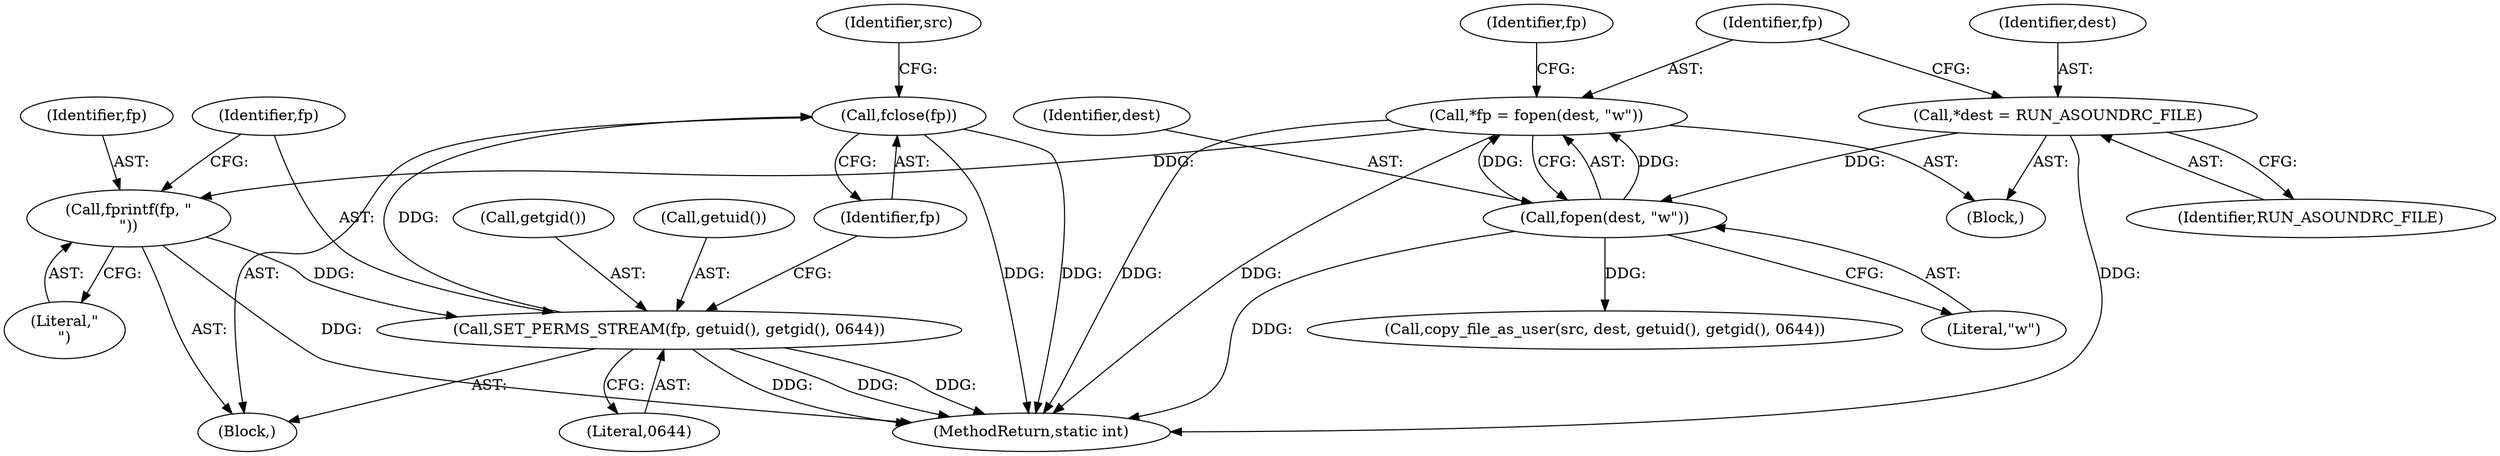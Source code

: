 digraph "0_firejail_38d418505e9ee2d326557e5639e8da49c298858f_0@API" {
"1000129" [label="(Call,fclose(fp))"];
"1000124" [label="(Call,SET_PERMS_STREAM(fp, getuid(), getgid(), 0644))"];
"1000121" [label="(Call,fprintf(fp, \"\n\"))"];
"1000113" [label="(Call,*fp = fopen(dest, \"w\"))"];
"1000115" [label="(Call,fopen(dest, \"w\"))"];
"1000109" [label="(Call,*dest = RUN_ASOUNDRC_FILE)"];
"1000110" [label="(Identifier,dest)"];
"1000111" [label="(Identifier,RUN_ASOUNDRC_FILE)"];
"1000114" [label="(Identifier,fp)"];
"1000116" [label="(Identifier,dest)"];
"1000117" [label="(Literal,\"w\")"];
"1000121" [label="(Call,fprintf(fp, \"\n\"))"];
"1000127" [label="(Call,getgid())"];
"1000120" [label="(Block,)"];
"1000115" [label="(Call,fopen(dest, \"w\"))"];
"1000126" [label="(Call,getuid())"];
"1000128" [label="(Literal,0644)"];
"1000193" [label="(Call,copy_file_as_user(src, dest, getuid(), getgid(), 0644))"];
"1000125" [label="(Identifier,fp)"];
"1000130" [label="(Identifier,fp)"];
"1000206" [label="(MethodReturn,static int)"];
"1000129" [label="(Call,fclose(fp))"];
"1000119" [label="(Identifier,fp)"];
"1000123" [label="(Literal,\"\n\")"];
"1000124" [label="(Call,SET_PERMS_STREAM(fp, getuid(), getgid(), 0644))"];
"1000105" [label="(Block,)"];
"1000113" [label="(Call,*fp = fopen(dest, \"w\"))"];
"1000135" [label="(Identifier,src)"];
"1000122" [label="(Identifier,fp)"];
"1000109" [label="(Call,*dest = RUN_ASOUNDRC_FILE)"];
"1000129" -> "1000120"  [label="AST: "];
"1000129" -> "1000130"  [label="CFG: "];
"1000130" -> "1000129"  [label="AST: "];
"1000135" -> "1000129"  [label="CFG: "];
"1000129" -> "1000206"  [label="DDG: "];
"1000129" -> "1000206"  [label="DDG: "];
"1000124" -> "1000129"  [label="DDG: "];
"1000124" -> "1000120"  [label="AST: "];
"1000124" -> "1000128"  [label="CFG: "];
"1000125" -> "1000124"  [label="AST: "];
"1000126" -> "1000124"  [label="AST: "];
"1000127" -> "1000124"  [label="AST: "];
"1000128" -> "1000124"  [label="AST: "];
"1000130" -> "1000124"  [label="CFG: "];
"1000124" -> "1000206"  [label="DDG: "];
"1000124" -> "1000206"  [label="DDG: "];
"1000124" -> "1000206"  [label="DDG: "];
"1000121" -> "1000124"  [label="DDG: "];
"1000121" -> "1000120"  [label="AST: "];
"1000121" -> "1000123"  [label="CFG: "];
"1000122" -> "1000121"  [label="AST: "];
"1000123" -> "1000121"  [label="AST: "];
"1000125" -> "1000121"  [label="CFG: "];
"1000121" -> "1000206"  [label="DDG: "];
"1000113" -> "1000121"  [label="DDG: "];
"1000113" -> "1000105"  [label="AST: "];
"1000113" -> "1000115"  [label="CFG: "];
"1000114" -> "1000113"  [label="AST: "];
"1000115" -> "1000113"  [label="AST: "];
"1000119" -> "1000113"  [label="CFG: "];
"1000113" -> "1000206"  [label="DDG: "];
"1000113" -> "1000206"  [label="DDG: "];
"1000115" -> "1000113"  [label="DDG: "];
"1000115" -> "1000113"  [label="DDG: "];
"1000115" -> "1000117"  [label="CFG: "];
"1000116" -> "1000115"  [label="AST: "];
"1000117" -> "1000115"  [label="AST: "];
"1000115" -> "1000206"  [label="DDG: "];
"1000109" -> "1000115"  [label="DDG: "];
"1000115" -> "1000193"  [label="DDG: "];
"1000109" -> "1000105"  [label="AST: "];
"1000109" -> "1000111"  [label="CFG: "];
"1000110" -> "1000109"  [label="AST: "];
"1000111" -> "1000109"  [label="AST: "];
"1000114" -> "1000109"  [label="CFG: "];
"1000109" -> "1000206"  [label="DDG: "];
}

